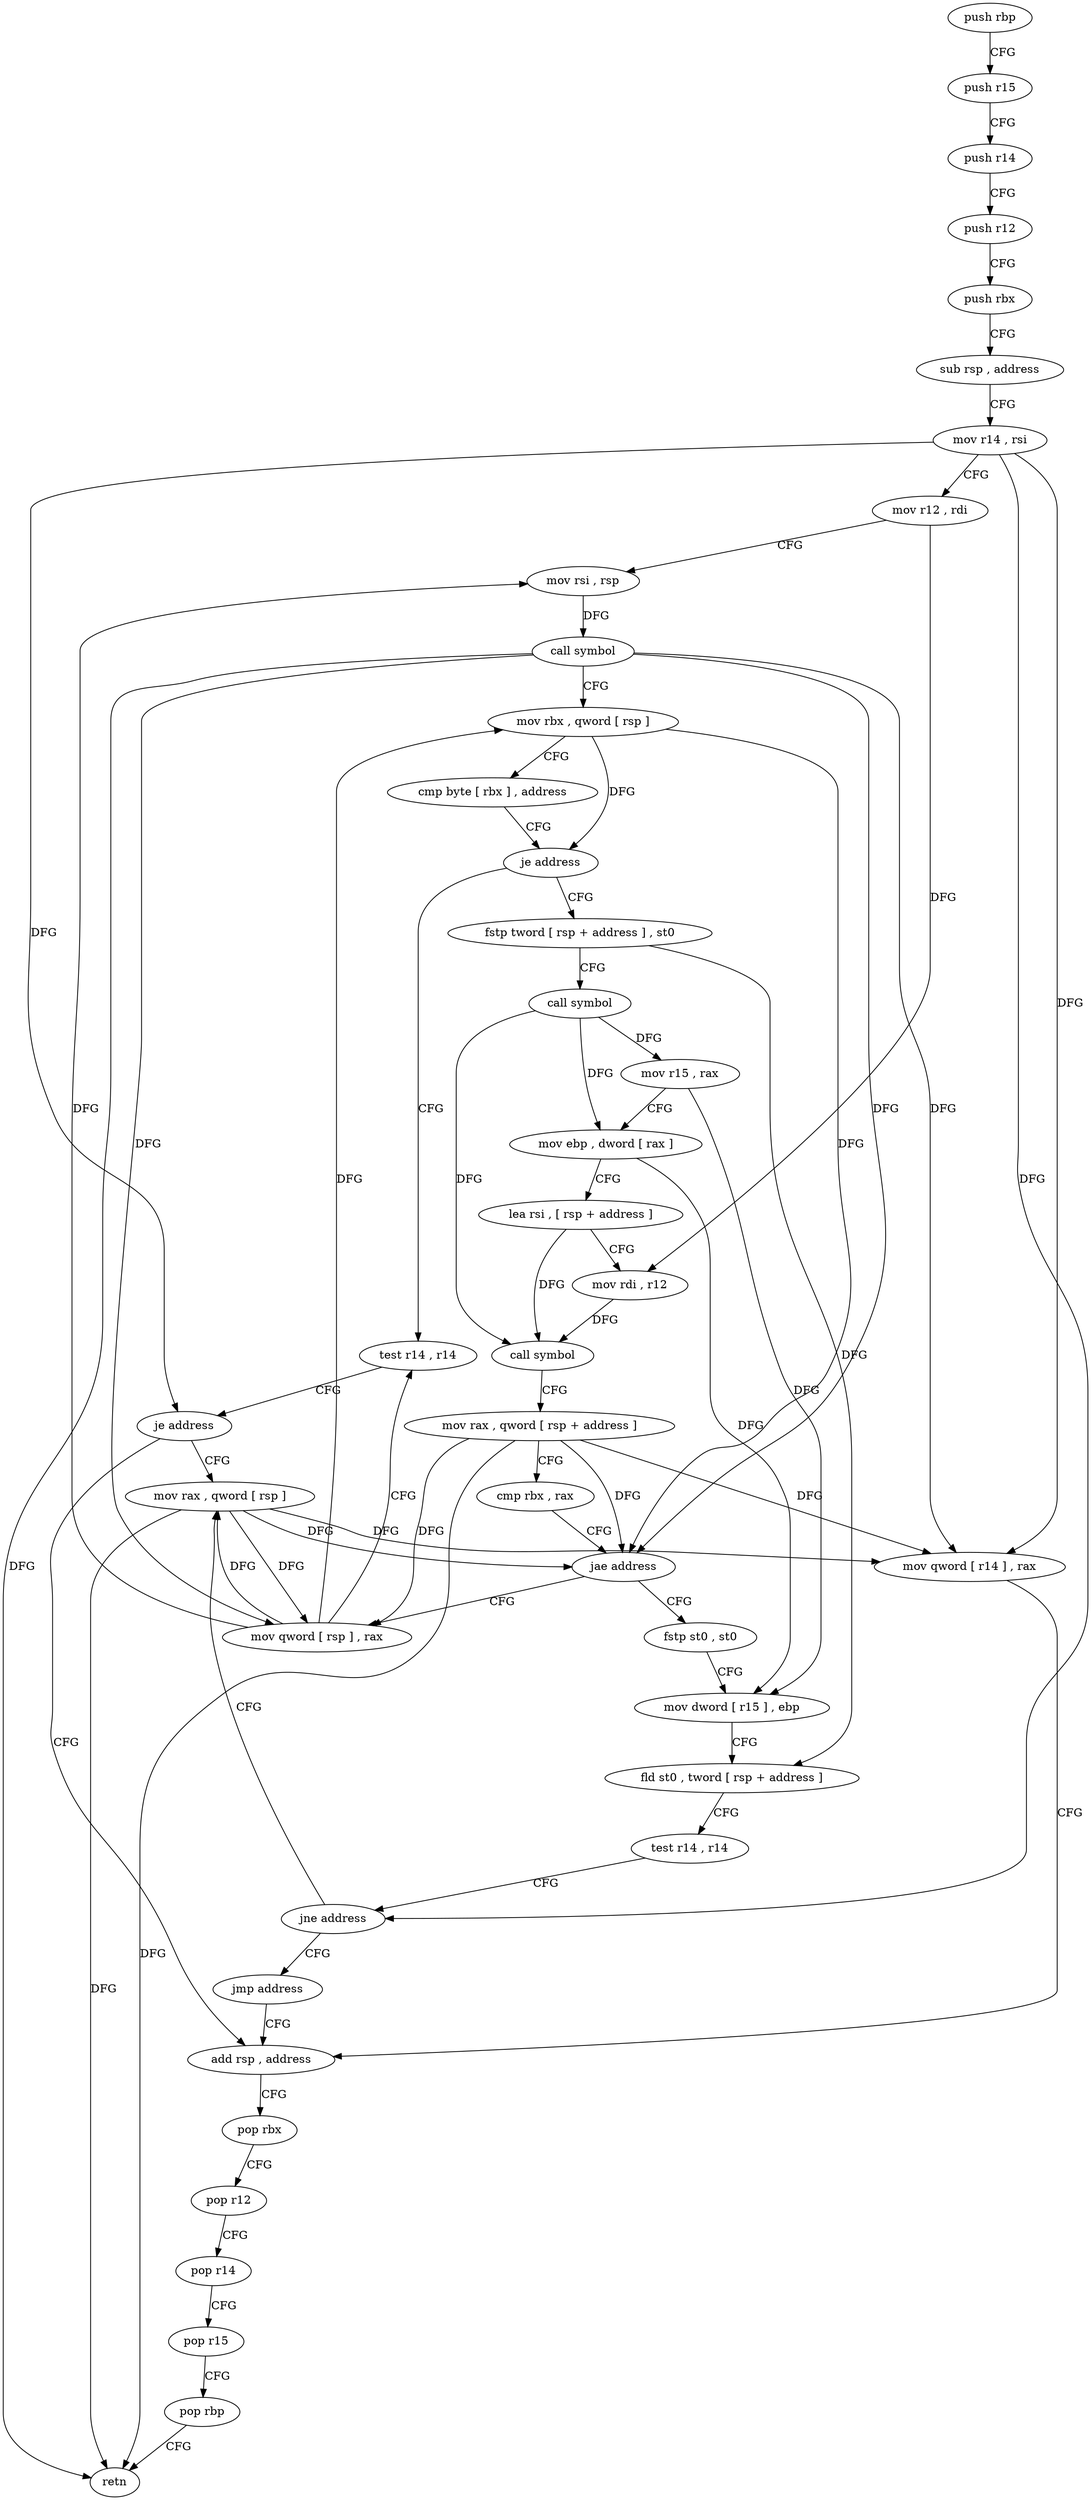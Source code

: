 digraph "func" {
"4204576" [label = "push rbp" ]
"4204577" [label = "push r15" ]
"4204579" [label = "push r14" ]
"4204581" [label = "push r12" ]
"4204583" [label = "push rbx" ]
"4204584" [label = "sub rsp , address" ]
"4204588" [label = "mov r14 , rsi" ]
"4204591" [label = "mov r12 , rdi" ]
"4204594" [label = "mov rsi , rsp" ]
"4204597" [label = "call symbol" ]
"4204602" [label = "mov rbx , qword [ rsp ]" ]
"4204606" [label = "cmp byte [ rbx ] , address" ]
"4204609" [label = "je address" ]
"4204652" [label = "test r14 , r14" ]
"4204611" [label = "fstp tword [ rsp + address ] , st0" ]
"4204655" [label = "je address" ]
"4204664" [label = "add rsp , address" ]
"4204657" [label = "mov rax , qword [ rsp ]" ]
"4204615" [label = "call symbol" ]
"4204620" [label = "mov r15 , rax" ]
"4204623" [label = "mov ebp , dword [ rax ]" ]
"4204625" [label = "lea rsi , [ rsp + address ]" ]
"4204630" [label = "mov rdi , r12" ]
"4204633" [label = "call symbol" ]
"4204638" [label = "mov rax , qword [ rsp + address ]" ]
"4204643" [label = "cmp rbx , rax" ]
"4204646" [label = "jae address" ]
"4204677" [label = "fstp st0 , st0" ]
"4204648" [label = "mov qword [ rsp ] , rax" ]
"4204668" [label = "pop rbx" ]
"4204669" [label = "pop r12" ]
"4204671" [label = "pop r14" ]
"4204673" [label = "pop r15" ]
"4204675" [label = "pop rbp" ]
"4204676" [label = "retn" ]
"4204661" [label = "mov qword [ r14 ] , rax" ]
"4204679" [label = "mov dword [ r15 ] , ebp" ]
"4204682" [label = "fld st0 , tword [ rsp + address ]" ]
"4204686" [label = "test r14 , r14" ]
"4204689" [label = "jne address" ]
"4204691" [label = "jmp address" ]
"4204576" -> "4204577" [ label = "CFG" ]
"4204577" -> "4204579" [ label = "CFG" ]
"4204579" -> "4204581" [ label = "CFG" ]
"4204581" -> "4204583" [ label = "CFG" ]
"4204583" -> "4204584" [ label = "CFG" ]
"4204584" -> "4204588" [ label = "CFG" ]
"4204588" -> "4204591" [ label = "CFG" ]
"4204588" -> "4204655" [ label = "DFG" ]
"4204588" -> "4204661" [ label = "DFG" ]
"4204588" -> "4204689" [ label = "DFG" ]
"4204591" -> "4204594" [ label = "CFG" ]
"4204591" -> "4204630" [ label = "DFG" ]
"4204594" -> "4204597" [ label = "DFG" ]
"4204597" -> "4204602" [ label = "CFG" ]
"4204597" -> "4204646" [ label = "DFG" ]
"4204597" -> "4204676" [ label = "DFG" ]
"4204597" -> "4204661" [ label = "DFG" ]
"4204597" -> "4204648" [ label = "DFG" ]
"4204602" -> "4204606" [ label = "CFG" ]
"4204602" -> "4204609" [ label = "DFG" ]
"4204602" -> "4204646" [ label = "DFG" ]
"4204606" -> "4204609" [ label = "CFG" ]
"4204609" -> "4204652" [ label = "CFG" ]
"4204609" -> "4204611" [ label = "CFG" ]
"4204652" -> "4204655" [ label = "CFG" ]
"4204611" -> "4204615" [ label = "CFG" ]
"4204611" -> "4204682" [ label = "DFG" ]
"4204655" -> "4204664" [ label = "CFG" ]
"4204655" -> "4204657" [ label = "CFG" ]
"4204664" -> "4204668" [ label = "CFG" ]
"4204657" -> "4204661" [ label = "DFG" ]
"4204657" -> "4204646" [ label = "DFG" ]
"4204657" -> "4204676" [ label = "DFG" ]
"4204657" -> "4204648" [ label = "DFG" ]
"4204615" -> "4204620" [ label = "DFG" ]
"4204615" -> "4204623" [ label = "DFG" ]
"4204615" -> "4204633" [ label = "DFG" ]
"4204620" -> "4204623" [ label = "CFG" ]
"4204620" -> "4204679" [ label = "DFG" ]
"4204623" -> "4204625" [ label = "CFG" ]
"4204623" -> "4204679" [ label = "DFG" ]
"4204625" -> "4204630" [ label = "CFG" ]
"4204625" -> "4204633" [ label = "DFG" ]
"4204630" -> "4204633" [ label = "DFG" ]
"4204633" -> "4204638" [ label = "CFG" ]
"4204638" -> "4204643" [ label = "CFG" ]
"4204638" -> "4204646" [ label = "DFG" ]
"4204638" -> "4204676" [ label = "DFG" ]
"4204638" -> "4204661" [ label = "DFG" ]
"4204638" -> "4204648" [ label = "DFG" ]
"4204643" -> "4204646" [ label = "CFG" ]
"4204646" -> "4204677" [ label = "CFG" ]
"4204646" -> "4204648" [ label = "CFG" ]
"4204677" -> "4204679" [ label = "CFG" ]
"4204648" -> "4204652" [ label = "CFG" ]
"4204648" -> "4204594" [ label = "DFG" ]
"4204648" -> "4204602" [ label = "DFG" ]
"4204648" -> "4204657" [ label = "DFG" ]
"4204668" -> "4204669" [ label = "CFG" ]
"4204669" -> "4204671" [ label = "CFG" ]
"4204671" -> "4204673" [ label = "CFG" ]
"4204673" -> "4204675" [ label = "CFG" ]
"4204675" -> "4204676" [ label = "CFG" ]
"4204661" -> "4204664" [ label = "CFG" ]
"4204679" -> "4204682" [ label = "CFG" ]
"4204682" -> "4204686" [ label = "CFG" ]
"4204686" -> "4204689" [ label = "CFG" ]
"4204689" -> "4204657" [ label = "CFG" ]
"4204689" -> "4204691" [ label = "CFG" ]
"4204691" -> "4204664" [ label = "CFG" ]
}

